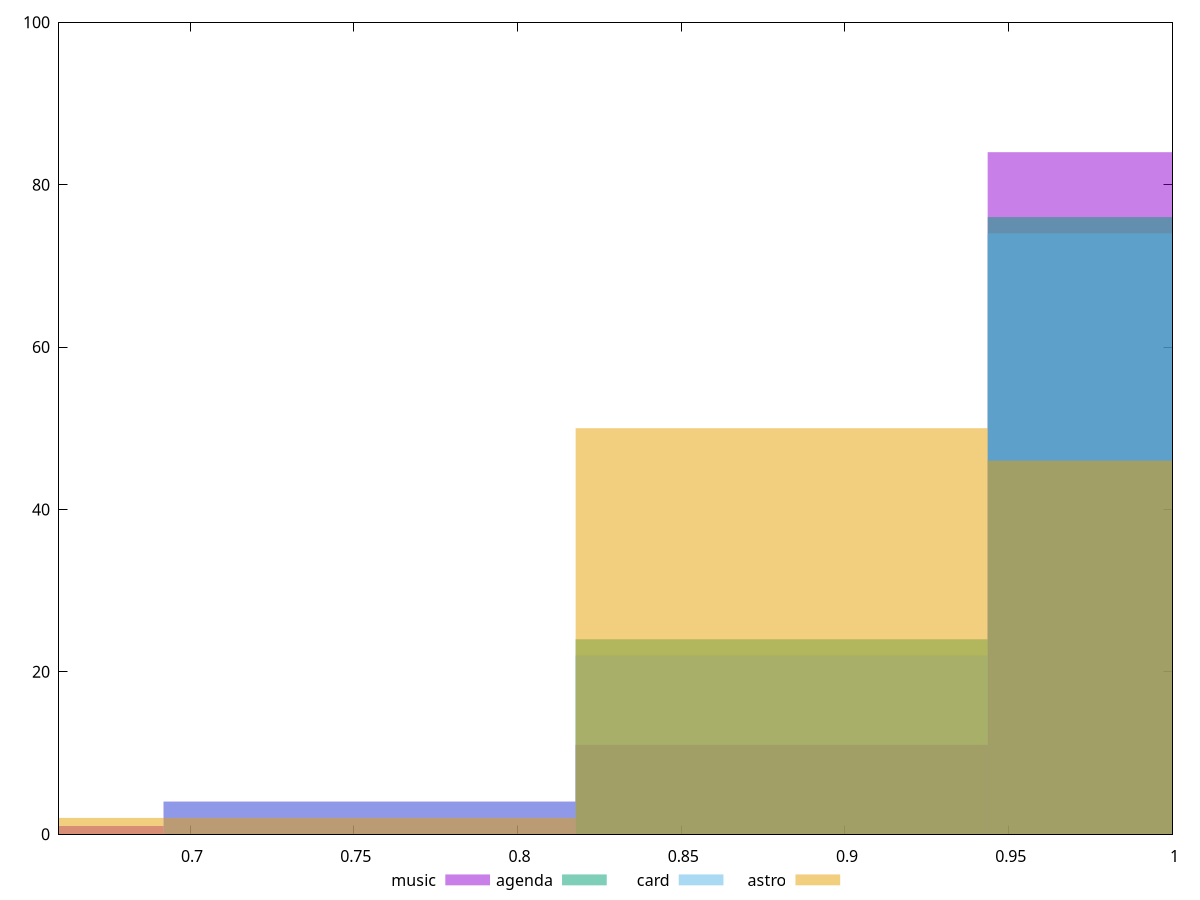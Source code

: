 reset

$music <<EOF
1.00646681083622 84
0.754850108127165 4
0.8806584594816925 11
0.6290417567726375 1
EOF

$agenda <<EOF
0.8806584594816925 24
1.00646681083622 76
EOF

$card <<EOF
0.8806584594816925 22
1.00646681083622 74
0.754850108127165 4
EOF

$astro <<EOF
0.754850108127165 2
1.00646681083622 46
0.8806584594816925 50
0.6290417567726375 2
EOF

set key outside below
set boxwidth 0.1258083513545275
set xrange [0.66:1]
set yrange [0:100]
set trange [0:100]
set style fill transparent solid 0.5 noborder
set terminal svg size 640, 520 enhanced background rgb 'white'
set output "reports/report_00028_2021-02-24T12-49-42.674Z/unminified-javascript/comparison/histogram/all_score.svg"

plot $music title "music" with boxes, \
     $agenda title "agenda" with boxes, \
     $card title "card" with boxes, \
     $astro title "astro" with boxes

reset
